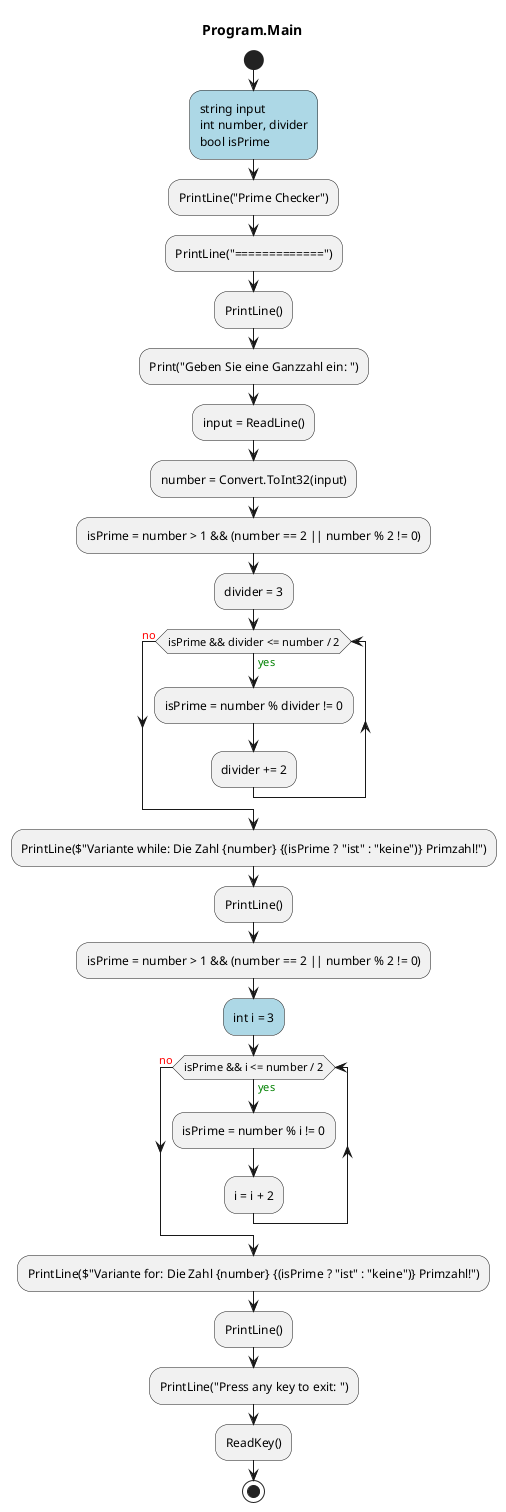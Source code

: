 @startuml Program.Main
title Program.Main
start
#LightBlue:string input
int number, divider
bool isPrime;
:PrintLine("Prime Checker");
:PrintLine("=============");
:PrintLine();
:Print("Geben Sie eine Ganzzahl ein: ");
:input = ReadLine();
:number = Convert.ToInt32(input);
:isPrime = number > 1 && (number == 2 || number % 2 != 0);
:divider = 3;
while (isPrime && divider <= number / 2) is (<color:green>yes)
    :isPrime = number % divider != 0;
    :divider += 2;
endwhile (<color:red>no)
:PrintLine($"Variante while: Die Zahl {number} {(isPrime ? "ist" : "keine")} Primzahl!");
:PrintLine();
:isPrime = number > 1 && (number == 2 || number % 2 != 0);
#LightBlue:int i = 3;
while (isPrime && i <= number / 2) is (<color:green>yes)
    :isPrime = number % i != 0;
:i = i + 2;
endwhile (<color:red>no)
:PrintLine($"Variante for: Die Zahl {number} {(isPrime ? "ist" : "keine")} Primzahl!");
:PrintLine();
:PrintLine("Press any key to exit: ");
:ReadKey();
stop
@enduml
